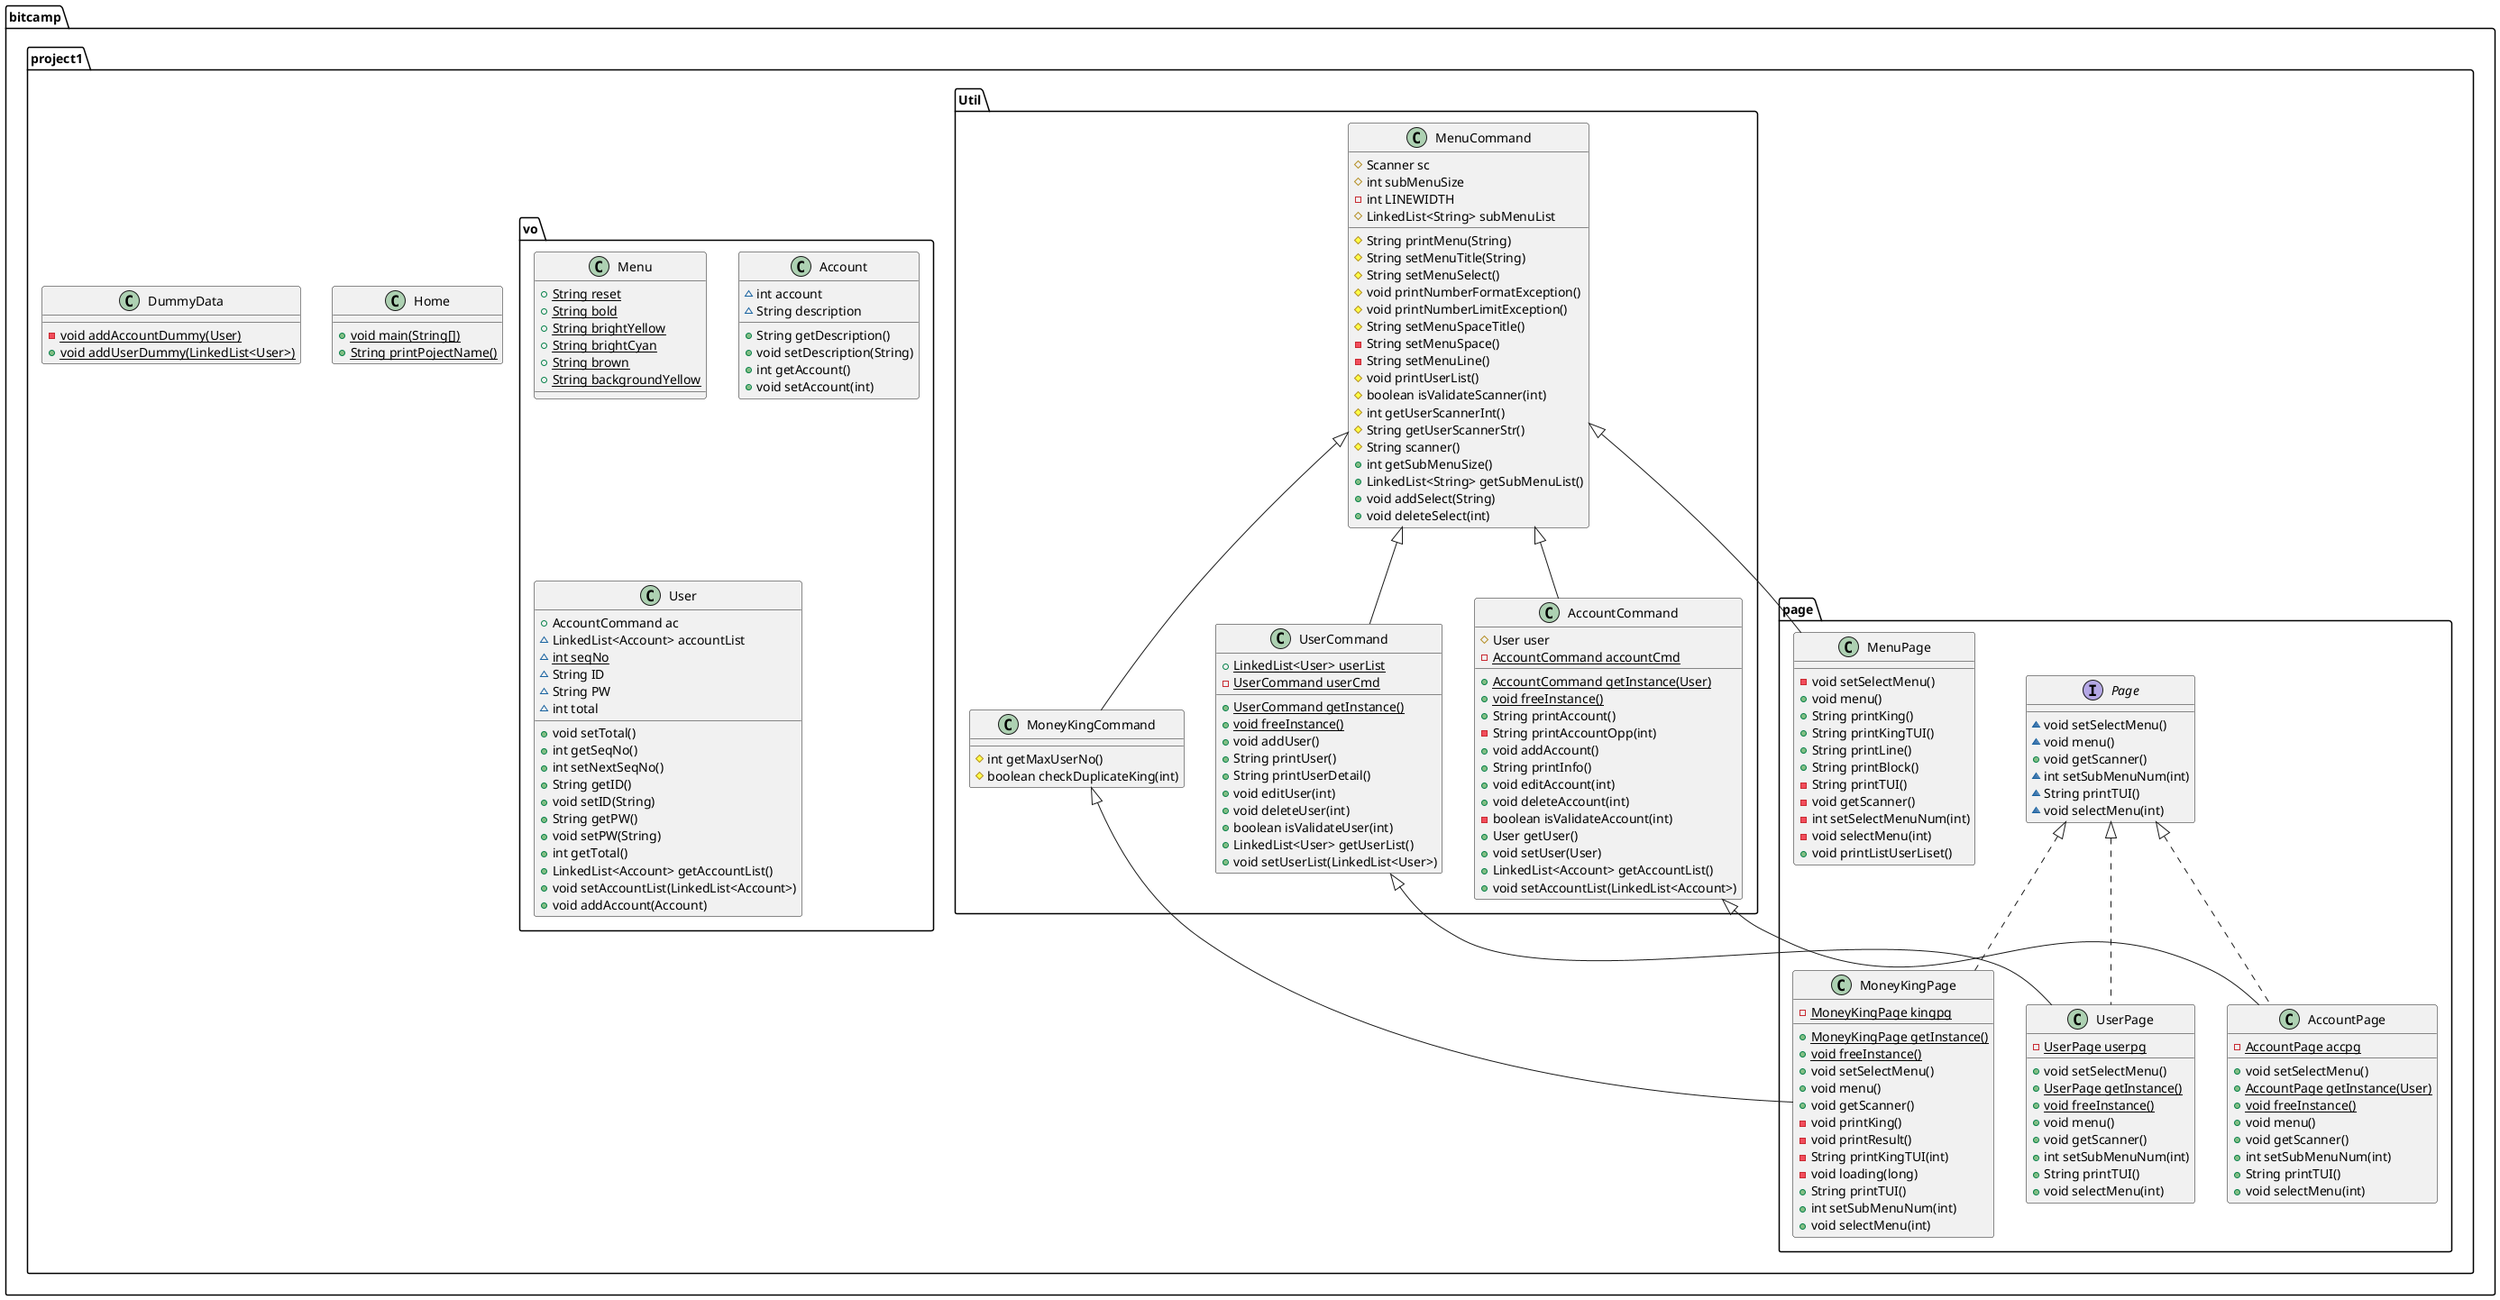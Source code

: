 @startuml
class bitcamp.project1.Util.MoneyKingCommand {
# int getMaxUserNo()
# boolean checkDuplicateKing(int)
}

class bitcamp.project1.Home {
+ {static} void main(String[])
+ {static} String printPojectName()
}

class bitcamp.project1.Util.MenuCommand {
# Scanner sc
# int subMenuSize
- int LINEWIDTH
# LinkedList<String> subMenuList
# String printMenu(String)
# String setMenuTitle(String)
# String setMenuSelect()
# void printNumberFormatException()
# void printNumberLimitException()
# String setMenuSpaceTitle()
- String setMenuSpace()
- String setMenuLine()
# void printUserList()
# boolean isValidateScanner(int)
# int getUserScannerInt()
# String getUserScannerStr()
# String scanner()
+ int getSubMenuSize()
+ LinkedList<String> getSubMenuList()
+ void addSelect(String)
+ void deleteSelect(int)
}


class bitcamp.project1.vo.Menu {
+ {static} String reset
+ {static} String bold
+ {static} String brightYellow
+ {static} String brightCyan
+ {static} String brown
+ {static} String backgroundYellow
}

interface bitcamp.project1.page.Page {
~ void setSelectMenu()
~ void menu()
+ void getScanner()
~ int setSubMenuNum(int)
~ String printTUI()
~ void selectMenu(int)
}

class bitcamp.project1.page.MenuPage {
- void setSelectMenu()
+ void menu()
+ String printKing()
+ String printKingTUI()
+ String printLine()
+ String printBlock()
- String printTUI()
- void getScanner()
- int setSelectMenuNum(int)
- void selectMenu(int)
+ void printListUserLiset()
}

class bitcamp.project1.Util.UserCommand {
+ {static} LinkedList<User> userList
- {static} UserCommand userCmd
+ {static} UserCommand getInstance()
+ {static} void freeInstance()
+ void addUser()
+ String printUser()
+ String printUserDetail()
+ void editUser(int)
+ void deleteUser(int)
+ boolean isValidateUser(int)
+ LinkedList<User> getUserList()
+ void setUserList(LinkedList<User>)
}


class bitcamp.project1.vo.Account {
~ int account
~ String description
+ String getDescription()
+ void setDescription(String)
+ int getAccount()
+ void setAccount(int)
}


class bitcamp.project1.page.UserPage {
- {static} UserPage userpg
+ void setSelectMenu()
+ {static} UserPage getInstance()
+ {static} void freeInstance()
+ void menu()
+ void getScanner()
+ int setSubMenuNum(int)
+ String printTUI()
+ void selectMenu(int)
}


class bitcamp.project1.page.MoneyKingPage {
- {static} MoneyKingPage kingpg
+ {static} MoneyKingPage getInstance()
+ {static} void freeInstance()
+ void setSelectMenu()
+ void menu()
+ void getScanner()
- void printKing()
- void printResult()
- String printKingTUI(int)
- void loading(long)
+ String printTUI()
+ int setSubMenuNum(int)
+ void selectMenu(int)
}


class bitcamp.project1.Util.AccountCommand {
# User user
- {static} AccountCommand accountCmd
+ {static} AccountCommand getInstance(User)
+ {static} void freeInstance()
+ String printAccount()
- String printAccountOpp(int)
+ void addAccount()
+ String printInfo()
+ void editAccount(int)
+ void deleteAccount(int)
- boolean isValidateAccount(int)
+ User getUser()
+ void setUser(User)
+ LinkedList<Account> getAccountList()
+ void setAccountList(LinkedList<Account>)
}


class bitcamp.project1.page.AccountPage {
- {static} AccountPage accpg
+ void setSelectMenu()
+ {static} AccountPage getInstance(User)
+ {static} void freeInstance()
+ void menu()
+ void getScanner()
+ int setSubMenuNum(int)
+ String printTUI()
+ void selectMenu(int)
}


class bitcamp.project1.vo.User {
+ AccountCommand ac
~ LinkedList<Account> accountList
~ {static} int seqNo
~ String ID
~ String PW
~ int total
+ void setTotal()
+ int getSeqNo()
+ int setNextSeqNo()
+ String getID()
+ void setID(String)
+ String getPW()
+ void setPW(String)
+ int getTotal()
+ LinkedList<Account> getAccountList()
+ void setAccountList(LinkedList<Account>)
+ void addAccount(Account)
}


class bitcamp.project1.DummyData {
- {static} void addAccountDummy(User)
+ {static} void addUserDummy(LinkedList<User>)
}



bitcamp.project1.Util.MenuCommand <|-- bitcamp.project1.Util.MoneyKingCommand
bitcamp.project1.Util.MenuCommand <|-- bitcamp.project1.page.MenuPage
bitcamp.project1.Util.MenuCommand <|-- bitcamp.project1.Util.UserCommand
bitcamp.project1.page.Page <|.. bitcamp.project1.page.UserPage
bitcamp.project1.Util.UserCommand <|-- bitcamp.project1.page.UserPage
bitcamp.project1.page.Page <|.. bitcamp.project1.page.MoneyKingPage
bitcamp.project1.Util.MoneyKingCommand <|-- bitcamp.project1.page.MoneyKingPage
bitcamp.project1.Util.MenuCommand <|-- bitcamp.project1.Util.AccountCommand
bitcamp.project1.page.Page <|.. bitcamp.project1.page.AccountPage
bitcamp.project1.Util.AccountCommand <|-- bitcamp.project1.page.AccountPage
@enduml